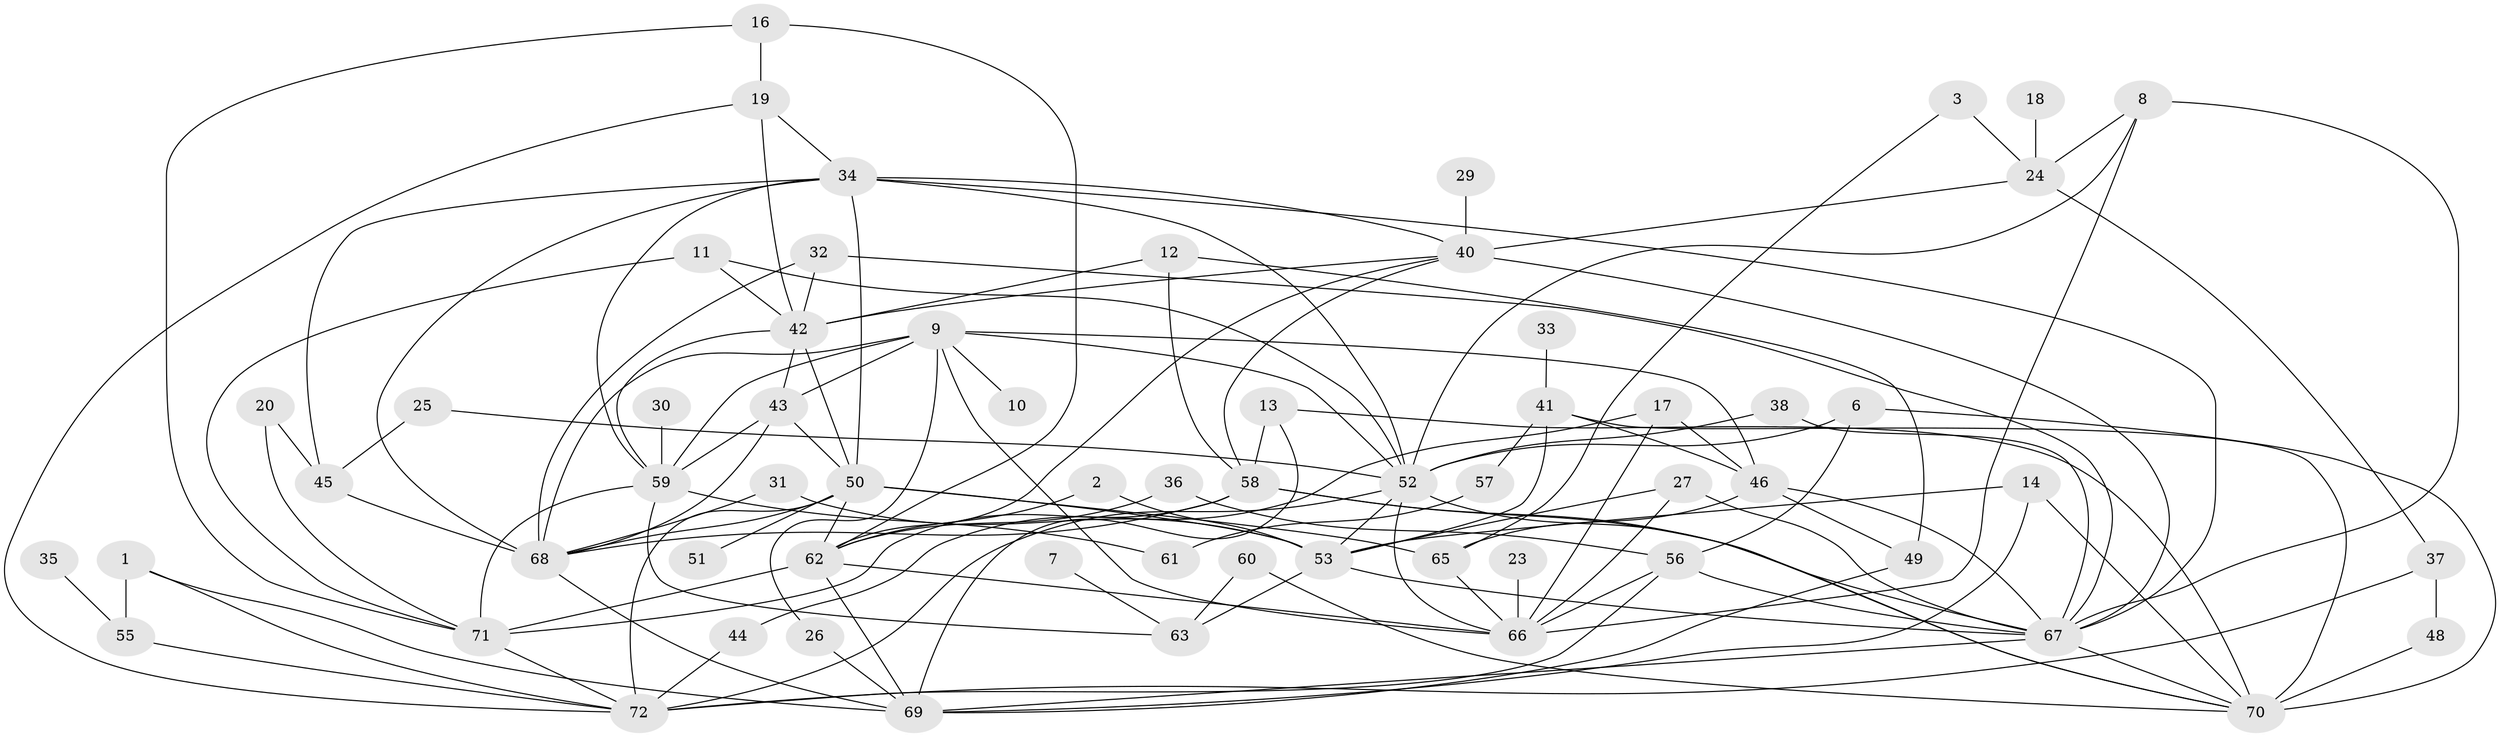// original degree distribution, {2: 0.27972027972027974, 1: 0.11888111888111888, 3: 0.1958041958041958, 4: 0.1258741258741259, 5: 0.11888111888111888, 7: 0.027972027972027972, 0: 0.06993006993006994, 6: 0.06293706293706294}
// Generated by graph-tools (version 1.1) at 2025/49/03/09/25 03:49:12]
// undirected, 62 vertices, 133 edges
graph export_dot {
graph [start="1"]
  node [color=gray90,style=filled];
  1;
  2;
  3;
  6;
  7;
  8;
  9;
  10;
  11;
  12;
  13;
  14;
  16;
  17;
  18;
  19;
  20;
  23;
  24;
  25;
  26;
  27;
  29;
  30;
  31;
  32;
  33;
  34;
  35;
  36;
  37;
  38;
  40;
  41;
  42;
  43;
  44;
  45;
  46;
  48;
  49;
  50;
  51;
  52;
  53;
  55;
  56;
  57;
  58;
  59;
  60;
  61;
  62;
  63;
  65;
  66;
  67;
  68;
  69;
  70;
  71;
  72;
  1 -- 55 [weight=1.0];
  1 -- 69 [weight=1.0];
  1 -- 72 [weight=1.0];
  2 -- 53 [weight=1.0];
  2 -- 62 [weight=1.0];
  3 -- 24 [weight=1.0];
  3 -- 65 [weight=1.0];
  6 -- 52 [weight=1.0];
  6 -- 56 [weight=1.0];
  6 -- 70 [weight=1.0];
  7 -- 63 [weight=1.0];
  8 -- 24 [weight=1.0];
  8 -- 52 [weight=1.0];
  8 -- 66 [weight=1.0];
  8 -- 67 [weight=1.0];
  9 -- 10 [weight=1.0];
  9 -- 26 [weight=1.0];
  9 -- 43 [weight=1.0];
  9 -- 46 [weight=1.0];
  9 -- 52 [weight=1.0];
  9 -- 59 [weight=1.0];
  9 -- 66 [weight=1.0];
  9 -- 68 [weight=2.0];
  11 -- 42 [weight=1.0];
  11 -- 52 [weight=1.0];
  11 -- 71 [weight=1.0];
  12 -- 42 [weight=1.0];
  12 -- 49 [weight=1.0];
  12 -- 58 [weight=1.0];
  13 -- 58 [weight=1.0];
  13 -- 69 [weight=1.0];
  13 -- 70 [weight=1.0];
  14 -- 53 [weight=1.0];
  14 -- 69 [weight=1.0];
  14 -- 70 [weight=1.0];
  16 -- 19 [weight=1.0];
  16 -- 62 [weight=1.0];
  16 -- 71 [weight=1.0];
  17 -- 44 [weight=1.0];
  17 -- 46 [weight=1.0];
  17 -- 66 [weight=1.0];
  18 -- 24 [weight=1.0];
  19 -- 34 [weight=1.0];
  19 -- 42 [weight=1.0];
  19 -- 72 [weight=1.0];
  20 -- 45 [weight=1.0];
  20 -- 71 [weight=1.0];
  23 -- 66 [weight=1.0];
  24 -- 37 [weight=1.0];
  24 -- 40 [weight=1.0];
  25 -- 45 [weight=1.0];
  25 -- 52 [weight=1.0];
  26 -- 69 [weight=1.0];
  27 -- 53 [weight=1.0];
  27 -- 66 [weight=1.0];
  27 -- 67 [weight=1.0];
  29 -- 40 [weight=1.0];
  30 -- 59 [weight=1.0];
  31 -- 53 [weight=1.0];
  31 -- 68 [weight=1.0];
  32 -- 42 [weight=1.0];
  32 -- 67 [weight=1.0];
  32 -- 68 [weight=1.0];
  33 -- 41 [weight=1.0];
  34 -- 40 [weight=1.0];
  34 -- 45 [weight=1.0];
  34 -- 50 [weight=1.0];
  34 -- 52 [weight=1.0];
  34 -- 59 [weight=1.0];
  34 -- 67 [weight=1.0];
  34 -- 68 [weight=1.0];
  35 -- 55 [weight=1.0];
  36 -- 56 [weight=1.0];
  36 -- 62 [weight=1.0];
  37 -- 48 [weight=1.0];
  37 -- 72 [weight=1.0];
  38 -- 52 [weight=1.0];
  38 -- 67 [weight=1.0];
  40 -- 42 [weight=1.0];
  40 -- 58 [weight=1.0];
  40 -- 62 [weight=1.0];
  40 -- 67 [weight=1.0];
  41 -- 46 [weight=1.0];
  41 -- 53 [weight=1.0];
  41 -- 57 [weight=1.0];
  41 -- 70 [weight=1.0];
  42 -- 43 [weight=1.0];
  42 -- 50 [weight=1.0];
  42 -- 59 [weight=1.0];
  43 -- 50 [weight=2.0];
  43 -- 59 [weight=1.0];
  43 -- 68 [weight=1.0];
  44 -- 72 [weight=1.0];
  45 -- 68 [weight=1.0];
  46 -- 49 [weight=1.0];
  46 -- 65 [weight=1.0];
  46 -- 67 [weight=1.0];
  48 -- 70 [weight=1.0];
  49 -- 69 [weight=1.0];
  50 -- 51 [weight=1.0];
  50 -- 53 [weight=1.0];
  50 -- 62 [weight=1.0];
  50 -- 65 [weight=2.0];
  50 -- 68 [weight=1.0];
  50 -- 72 [weight=1.0];
  52 -- 53 [weight=1.0];
  52 -- 66 [weight=1.0];
  52 -- 70 [weight=1.0];
  52 -- 72 [weight=1.0];
  53 -- 63 [weight=1.0];
  53 -- 67 [weight=1.0];
  55 -- 72 [weight=1.0];
  56 -- 66 [weight=1.0];
  56 -- 67 [weight=2.0];
  56 -- 72 [weight=1.0];
  57 -- 61 [weight=1.0];
  58 -- 67 [weight=1.0];
  58 -- 68 [weight=1.0];
  58 -- 70 [weight=1.0];
  58 -- 71 [weight=1.0];
  59 -- 61 [weight=1.0];
  59 -- 63 [weight=1.0];
  59 -- 71 [weight=1.0];
  60 -- 63 [weight=1.0];
  60 -- 70 [weight=1.0];
  62 -- 66 [weight=1.0];
  62 -- 69 [weight=1.0];
  62 -- 71 [weight=1.0];
  65 -- 66 [weight=1.0];
  67 -- 69 [weight=1.0];
  67 -- 70 [weight=1.0];
  68 -- 69 [weight=1.0];
  71 -- 72 [weight=1.0];
}
